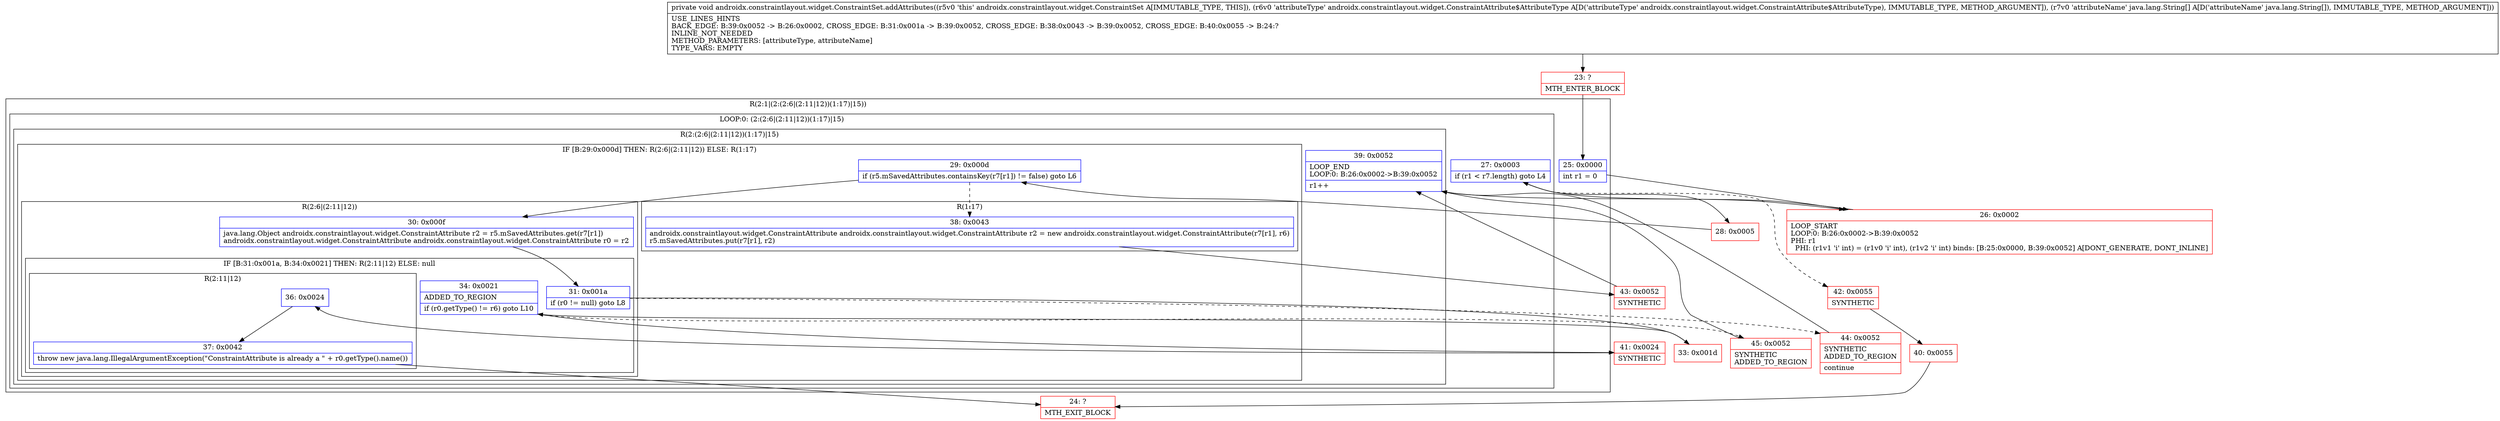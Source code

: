 digraph "CFG forandroidx.constraintlayout.widget.ConstraintSet.addAttributes(Landroidx\/constraintlayout\/widget\/ConstraintAttribute$AttributeType;[Ljava\/lang\/String;)V" {
subgraph cluster_Region_1769490350 {
label = "R(2:1|(2:(2:6|(2:11|12))(1:17)|15))";
node [shape=record,color=blue];
Node_25 [shape=record,label="{25\:\ 0x0000|int r1 = 0\l}"];
subgraph cluster_LoopRegion_274669000 {
label = "LOOP:0: (2:(2:6|(2:11|12))(1:17)|15)";
node [shape=record,color=blue];
Node_27 [shape=record,label="{27\:\ 0x0003|if (r1 \< r7.length) goto L4\l}"];
subgraph cluster_Region_212050917 {
label = "R(2:(2:6|(2:11|12))(1:17)|15)";
node [shape=record,color=blue];
subgraph cluster_IfRegion_1908123645 {
label = "IF [B:29:0x000d] THEN: R(2:6|(2:11|12)) ELSE: R(1:17)";
node [shape=record,color=blue];
Node_29 [shape=record,label="{29\:\ 0x000d|if (r5.mSavedAttributes.containsKey(r7[r1]) != false) goto L6\l}"];
subgraph cluster_Region_1515576147 {
label = "R(2:6|(2:11|12))";
node [shape=record,color=blue];
Node_30 [shape=record,label="{30\:\ 0x000f|java.lang.Object androidx.constraintlayout.widget.ConstraintAttribute r2 = r5.mSavedAttributes.get(r7[r1])\landroidx.constraintlayout.widget.ConstraintAttribute androidx.constraintlayout.widget.ConstraintAttribute r0 = r2\l}"];
subgraph cluster_IfRegion_597761443 {
label = "IF [B:31:0x001a, B:34:0x0021] THEN: R(2:11|12) ELSE: null";
node [shape=record,color=blue];
Node_31 [shape=record,label="{31\:\ 0x001a|if (r0 != null) goto L8\l}"];
Node_34 [shape=record,label="{34\:\ 0x0021|ADDED_TO_REGION\l|if (r0.getType() != r6) goto L10\l}"];
subgraph cluster_Region_260690533 {
label = "R(2:11|12)";
node [shape=record,color=blue];
Node_36 [shape=record,label="{36\:\ 0x0024}"];
Node_37 [shape=record,label="{37\:\ 0x0042|throw new java.lang.IllegalArgumentException(\"ConstraintAttribute is already a \" + r0.getType().name())\l}"];
}
}
}
subgraph cluster_Region_839658636 {
label = "R(1:17)";
node [shape=record,color=blue];
Node_38 [shape=record,label="{38\:\ 0x0043|androidx.constraintlayout.widget.ConstraintAttribute androidx.constraintlayout.widget.ConstraintAttribute r2 = new androidx.constraintlayout.widget.ConstraintAttribute(r7[r1], r6)\lr5.mSavedAttributes.put(r7[r1], r2)\l}"];
}
}
Node_39 [shape=record,label="{39\:\ 0x0052|LOOP_END\lLOOP:0: B:26:0x0002\-\>B:39:0x0052\l|r1++\l}"];
}
}
}
Node_23 [shape=record,color=red,label="{23\:\ ?|MTH_ENTER_BLOCK\l}"];
Node_26 [shape=record,color=red,label="{26\:\ 0x0002|LOOP_START\lLOOP:0: B:26:0x0002\-\>B:39:0x0052\lPHI: r1 \l  PHI: (r1v1 'i' int) = (r1v0 'i' int), (r1v2 'i' int) binds: [B:25:0x0000, B:39:0x0052] A[DONT_GENERATE, DONT_INLINE]\l}"];
Node_28 [shape=record,color=red,label="{28\:\ 0x0005}"];
Node_33 [shape=record,color=red,label="{33\:\ 0x001d}"];
Node_41 [shape=record,color=red,label="{41\:\ 0x0024|SYNTHETIC\l}"];
Node_24 [shape=record,color=red,label="{24\:\ ?|MTH_EXIT_BLOCK\l}"];
Node_45 [shape=record,color=red,label="{45\:\ 0x0052|SYNTHETIC\lADDED_TO_REGION\l}"];
Node_44 [shape=record,color=red,label="{44\:\ 0x0052|SYNTHETIC\lADDED_TO_REGION\l|continue\l}"];
Node_43 [shape=record,color=red,label="{43\:\ 0x0052|SYNTHETIC\l}"];
Node_42 [shape=record,color=red,label="{42\:\ 0x0055|SYNTHETIC\l}"];
Node_40 [shape=record,color=red,label="{40\:\ 0x0055}"];
MethodNode[shape=record,label="{private void androidx.constraintlayout.widget.ConstraintSet.addAttributes((r5v0 'this' androidx.constraintlayout.widget.ConstraintSet A[IMMUTABLE_TYPE, THIS]), (r6v0 'attributeType' androidx.constraintlayout.widget.ConstraintAttribute$AttributeType A[D('attributeType' androidx.constraintlayout.widget.ConstraintAttribute$AttributeType), IMMUTABLE_TYPE, METHOD_ARGUMENT]), (r7v0 'attributeName' java.lang.String[] A[D('attributeName' java.lang.String[]), IMMUTABLE_TYPE, METHOD_ARGUMENT]))  | USE_LINES_HINTS\lBACK_EDGE: B:39:0x0052 \-\> B:26:0x0002, CROSS_EDGE: B:31:0x001a \-\> B:39:0x0052, CROSS_EDGE: B:38:0x0043 \-\> B:39:0x0052, CROSS_EDGE: B:40:0x0055 \-\> B:24:?\lINLINE_NOT_NEEDED\lMETHOD_PARAMETERS: [attributeType, attributeName]\lTYPE_VARS: EMPTY\l}"];
MethodNode -> Node_23;Node_25 -> Node_26;
Node_27 -> Node_28;
Node_27 -> Node_42[style=dashed];
Node_29 -> Node_30;
Node_29 -> Node_38[style=dashed];
Node_30 -> Node_31;
Node_31 -> Node_33;
Node_31 -> Node_44[style=dashed];
Node_34 -> Node_41;
Node_34 -> Node_45[style=dashed];
Node_36 -> Node_37;
Node_37 -> Node_24;
Node_38 -> Node_43;
Node_39 -> Node_26;
Node_23 -> Node_25;
Node_26 -> Node_27;
Node_28 -> Node_29;
Node_33 -> Node_34;
Node_41 -> Node_36;
Node_45 -> Node_39;
Node_44 -> Node_39;
Node_43 -> Node_39;
Node_42 -> Node_40;
Node_40 -> Node_24;
}

